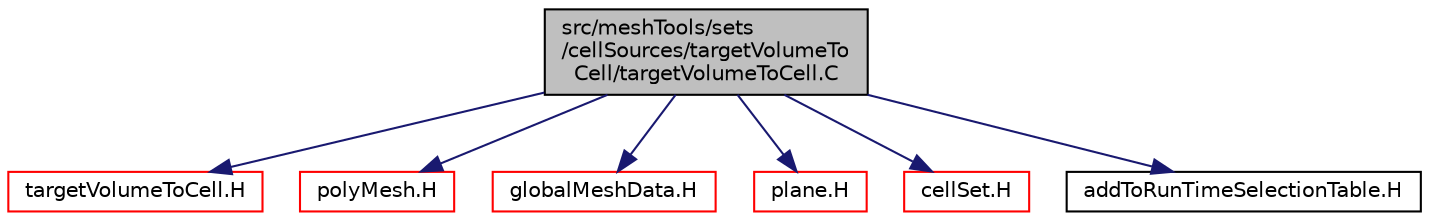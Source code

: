 digraph "src/meshTools/sets/cellSources/targetVolumeToCell/targetVolumeToCell.C"
{
  bgcolor="transparent";
  edge [fontname="Helvetica",fontsize="10",labelfontname="Helvetica",labelfontsize="10"];
  node [fontname="Helvetica",fontsize="10",shape=record];
  Node1 [label="src/meshTools/sets\l/cellSources/targetVolumeTo\lCell/targetVolumeToCell.C",height=0.2,width=0.4,color="black", fillcolor="grey75", style="filled", fontcolor="black"];
  Node1 -> Node2 [color="midnightblue",fontsize="10",style="solid",fontname="Helvetica"];
  Node2 [label="targetVolumeToCell.H",height=0.2,width=0.4,color="red",URL="$a07561.html"];
  Node1 -> Node3 [color="midnightblue",fontsize="10",style="solid",fontname="Helvetica"];
  Node3 [label="polyMesh.H",height=0.2,width=0.4,color="red",URL="$a08802.html"];
  Node1 -> Node4 [color="midnightblue",fontsize="10",style="solid",fontname="Helvetica"];
  Node4 [label="globalMeshData.H",height=0.2,width=0.4,color="red",URL="$a08770.html"];
  Node1 -> Node5 [color="midnightblue",fontsize="10",style="solid",fontname="Helvetica"];
  Node5 [label="plane.H",height=0.2,width=0.4,color="red",URL="$a08944.html"];
  Node1 -> Node6 [color="midnightblue",fontsize="10",style="solid",fontname="Helvetica"];
  Node6 [label="cellSet.H",height=0.2,width=0.4,color="red",URL="$a07615.html"];
  Node1 -> Node7 [color="midnightblue",fontsize="10",style="solid",fontname="Helvetica"];
  Node7 [label="addToRunTimeSelectionTable.H",height=0.2,width=0.4,color="black",URL="$a08004.html",tooltip="Macros for easy insertion into run-time selection tables. "];
}
